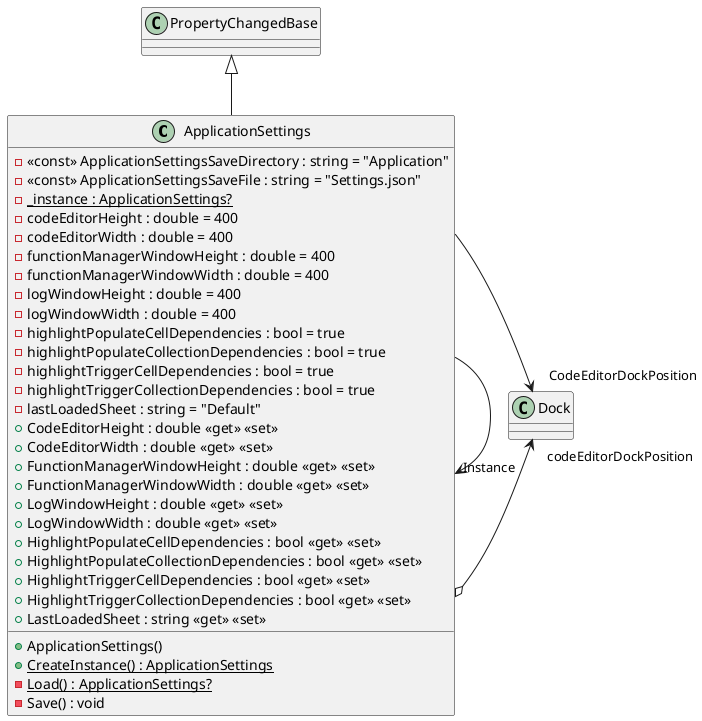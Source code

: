 @startuml
class ApplicationSettings {
    - <<const>> ApplicationSettingsSaveDirectory : string = "Application"
    - <<const>> ApplicationSettingsSaveFile : string = "Settings.json"
    - {static} _instance : ApplicationSettings?
    - codeEditorHeight : double = 400
    - codeEditorWidth : double = 400
    - functionManagerWindowHeight : double = 400
    - functionManagerWindowWidth : double = 400
    - logWindowHeight : double = 400
    - logWindowWidth : double = 400
    - highlightPopulateCellDependencies : bool = true
    - highlightPopulateCollectionDependencies : bool = true
    - highlightTriggerCellDependencies : bool = true
    - highlightTriggerCollectionDependencies : bool = true
    - lastLoadedSheet : string = "Default"
    + ApplicationSettings()
    + CodeEditorHeight : double <<get>> <<set>>
    + CodeEditorWidth : double <<get>> <<set>>
    + FunctionManagerWindowHeight : double <<get>> <<set>>
    + FunctionManagerWindowWidth : double <<get>> <<set>>
    + LogWindowHeight : double <<get>> <<set>>
    + LogWindowWidth : double <<get>> <<set>>
    + HighlightPopulateCellDependencies : bool <<get>> <<set>>
    + HighlightPopulateCollectionDependencies : bool <<get>> <<set>>
    + HighlightTriggerCellDependencies : bool <<get>> <<set>>
    + HighlightTriggerCollectionDependencies : bool <<get>> <<set>>
    + LastLoadedSheet : string <<get>> <<set>>
    + {static} CreateInstance() : ApplicationSettings
    - {static} Load() : ApplicationSettings?
    - Save() : void
}
PropertyChangedBase <|-- ApplicationSettings
ApplicationSettings o-> "codeEditorDockPosition" Dock
ApplicationSettings --> "Instance" ApplicationSettings
ApplicationSettings --> "CodeEditorDockPosition" Dock
@enduml
